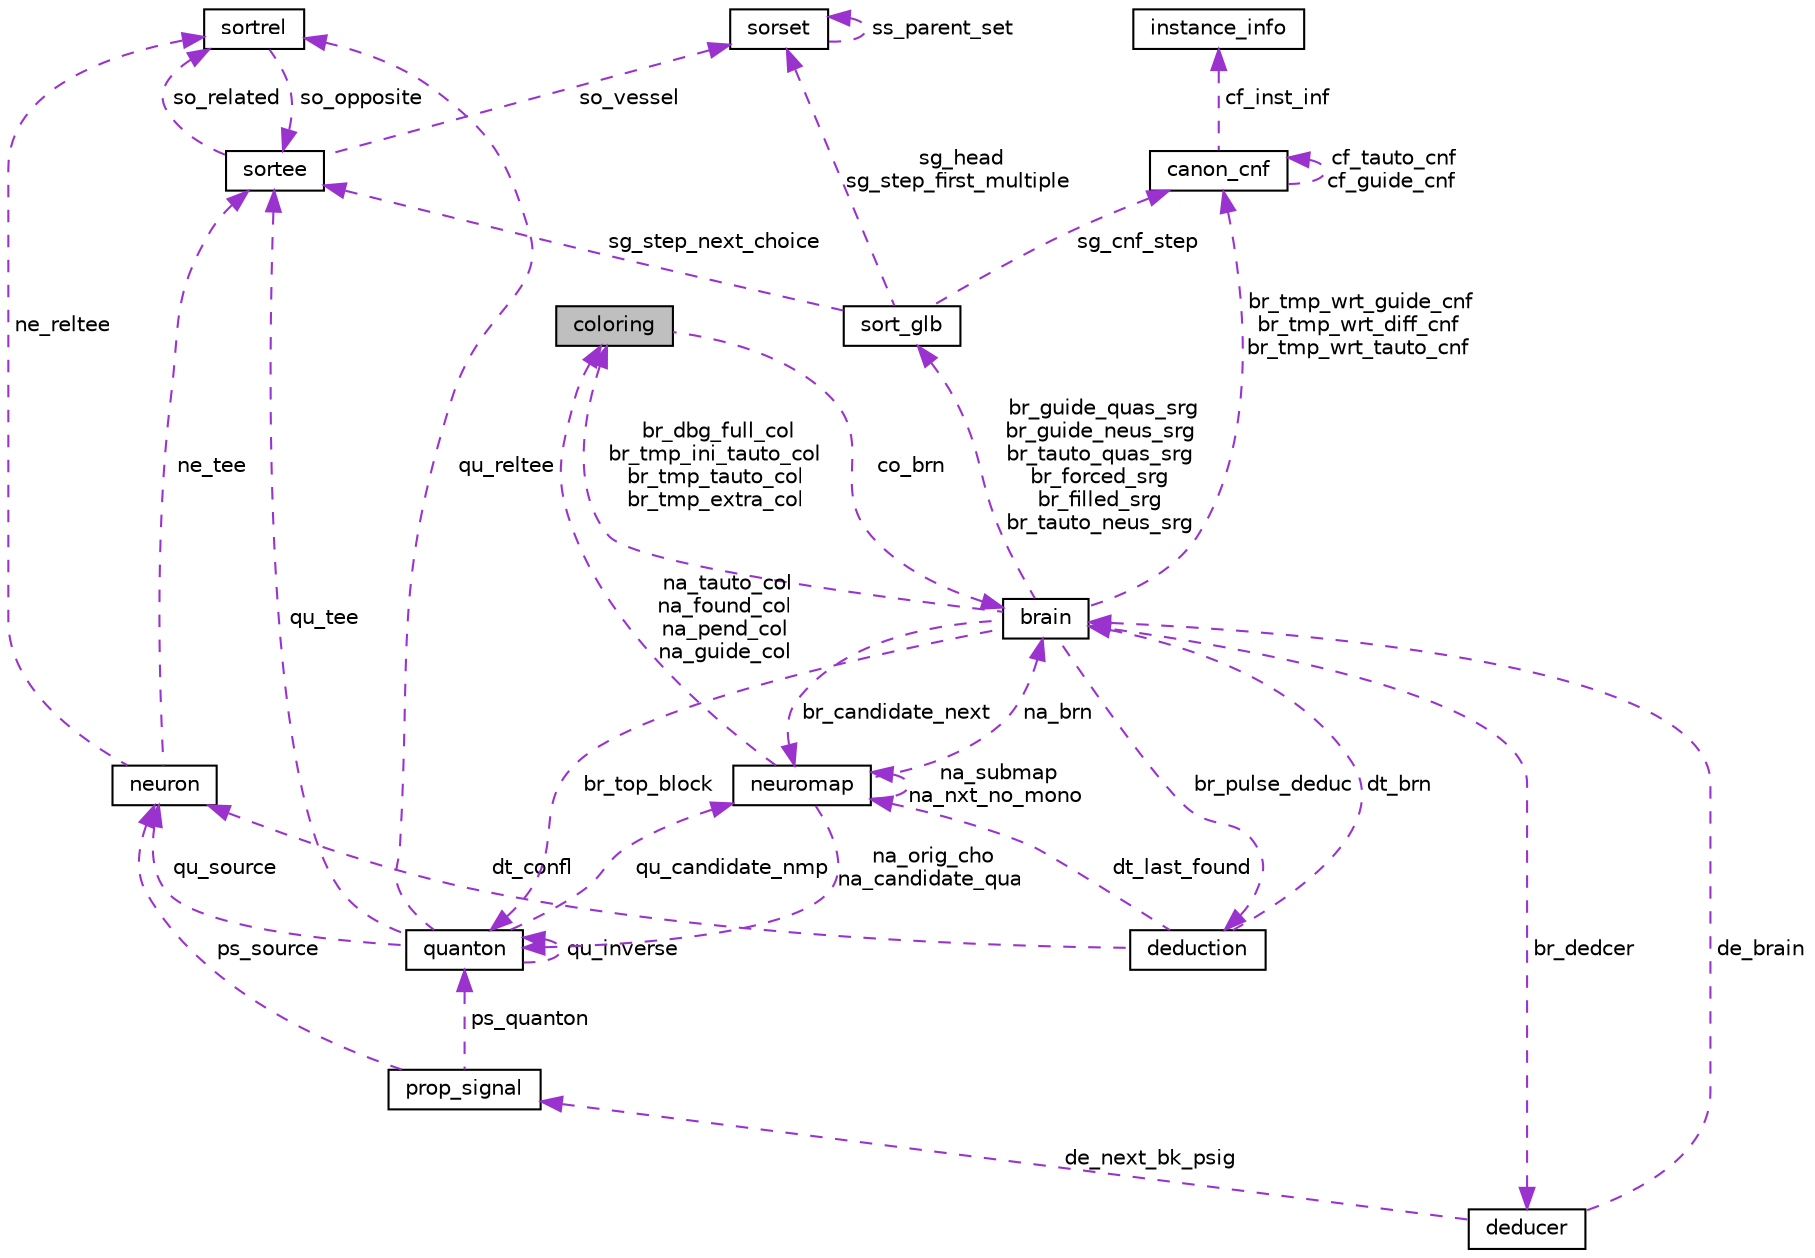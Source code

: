 digraph "coloring"
{
 // INTERACTIVE_SVG=YES
  edge [fontname="Helvetica",fontsize="10",labelfontname="Helvetica",labelfontsize="10"];
  node [fontname="Helvetica",fontsize="10",shape=record];
  Node1 [label="coloring",height=0.2,width=0.4,color="black", fillcolor="grey75", style="filled", fontcolor="black"];
  Node2 -> Node1 [dir="back",color="darkorchid3",fontsize="10",style="dashed",label=" co_brn" ,fontname="Helvetica"];
  Node2 [label="brain",height=0.2,width=0.4,color="black", fillcolor="white", style="filled",URL="$d7/d79/classbrain.html",tooltip="Class that holds all data used to solve a particular CNF instance. "];
  Node3 -> Node2 [dir="back",color="darkorchid3",fontsize="10",style="dashed",label=" br_dedcer" ,fontname="Helvetica"];
  Node3 [label="deducer",height=0.2,width=0.4,color="black", fillcolor="white", style="filled",URL="$d7/d0b/classdeducer.html",tooltip="Class that holds the data used to analyze a conflict. "];
  Node2 -> Node3 [dir="back",color="darkorchid3",fontsize="10",style="dashed",label=" de_brain" ,fontname="Helvetica"];
  Node4 -> Node3 [dir="back",color="darkorchid3",fontsize="10",style="dashed",label=" de_next_bk_psig" ,fontname="Helvetica"];
  Node4 [label="prop_signal",height=0.2,width=0.4,color="black", fillcolor="white", style="filled",URL="$d8/df2/classprop__signal.html",tooltip="Class for representing BCP propagation data. "];
  Node5 -> Node4 [dir="back",color="darkorchid3",fontsize="10",style="dashed",label=" ps_source" ,fontname="Helvetica"];
  Node5 [label="neuron",height=0.2,width=0.4,color="black", fillcolor="white", style="filled",URL="$d9/d00/classneuron.html",tooltip="Class for CNF clause behavior. So there is one neuron per clause. "];
  Node6 -> Node5 [dir="back",color="darkorchid3",fontsize="10",style="dashed",label=" ne_reltee" ,fontname="Helvetica"];
  Node6 [label="sortrel",height=0.2,width=0.4,color="black", fillcolor="white", style="filled",URL="$d6/de7/classsortrel.html",tooltip="A sortrel is a relation between two sortee s. "];
  Node7 -> Node6 [dir="back",color="darkorchid3",fontsize="10",style="dashed",label=" so_opposite" ,fontname="Helvetica"];
  Node7 [label="sortee",height=0.2,width=0.4,color="black", fillcolor="white", style="filled",URL="$d8/d36/classsortee.html",tooltip="Class that is an item to be stabilized. "];
  Node6 -> Node7 [dir="back",color="darkorchid3",fontsize="10",style="dashed",label=" so_related" ,fontname="Helvetica"];
  Node8 -> Node7 [dir="back",color="darkorchid3",fontsize="10",style="dashed",label=" so_vessel" ,fontname="Helvetica"];
  Node8 [label="sorset",height=0.2,width=0.4,color="black", fillcolor="white", style="filled",URL="$d3/d62/classsorset.html",tooltip="A sorset is a group of sortee s. "];
  Node8 -> Node8 [dir="back",color="darkorchid3",fontsize="10",style="dashed",label=" ss_parent_set" ,fontname="Helvetica"];
  Node7 -> Node5 [dir="back",color="darkorchid3",fontsize="10",style="dashed",label=" ne_tee" ,fontname="Helvetica"];
  Node9 -> Node4 [dir="back",color="darkorchid3",fontsize="10",style="dashed",label=" ps_quanton" ,fontname="Helvetica"];
  Node9 [label="quanton",height=0.2,width=0.4,color="black", fillcolor="white", style="filled",URL="$de/df5/classquanton.html",tooltip="Class for CNF variables (each variable has a positon and a negaton). "];
  Node5 -> Node9 [dir="back",color="darkorchid3",fontsize="10",style="dashed",label=" qu_source" ,fontname="Helvetica"];
  Node9 -> Node9 [dir="back",color="darkorchid3",fontsize="10",style="dashed",label=" qu_inverse" ,fontname="Helvetica"];
  Node6 -> Node9 [dir="back",color="darkorchid3",fontsize="10",style="dashed",label=" qu_reltee" ,fontname="Helvetica"];
  Node10 -> Node9 [dir="back",color="darkorchid3",fontsize="10",style="dashed",label=" qu_candidate_nmp" ,fontname="Helvetica"];
  Node10 [label="neuromap",height=0.2,width=0.4,color="black", fillcolor="white", style="filled",URL="$d6/d45/classneuromap.html",tooltip="A neuromap is a CNF sub-formula. "];
  Node2 -> Node10 [dir="back",color="darkorchid3",fontsize="10",style="dashed",label=" na_brn" ,fontname="Helvetica"];
  Node1 -> Node10 [dir="back",color="darkorchid3",fontsize="10",style="dashed",label=" na_tauto_col\nna_found_col\nna_pend_col\nna_guide_col" ,fontname="Helvetica"];
  Node9 -> Node10 [dir="back",color="darkorchid3",fontsize="10",style="dashed",label=" na_orig_cho\nna_candidate_qua" ,fontname="Helvetica"];
  Node10 -> Node10 [dir="back",color="darkorchid3",fontsize="10",style="dashed",label=" na_submap\nna_nxt_no_mono" ,fontname="Helvetica"];
  Node7 -> Node9 [dir="back",color="darkorchid3",fontsize="10",style="dashed",label=" qu_tee" ,fontname="Helvetica"];
  Node1 -> Node2 [dir="back",color="darkorchid3",fontsize="10",style="dashed",label=" br_dbg_full_col\nbr_tmp_ini_tauto_col\nbr_tmp_tauto_col\nbr_tmp_extra_col" ,fontname="Helvetica"];
  Node11 -> Node2 [dir="back",color="darkorchid3",fontsize="10",style="dashed",label=" br_pulse_deduc" ,fontname="Helvetica"];
  Node11 [label="deduction",height=0.2,width=0.4,color="black", fillcolor="white", style="filled",URL="$d3/df3/classdeduction.html",tooltip="Class that holds the result of analyzing (doing resolution) of a conflict. "];
  Node2 -> Node11 [dir="back",color="darkorchid3",fontsize="10",style="dashed",label=" dt_brn" ,fontname="Helvetica"];
  Node5 -> Node11 [dir="back",color="darkorchid3",fontsize="10",style="dashed",label=" dt_confl" ,fontname="Helvetica"];
  Node10 -> Node11 [dir="back",color="darkorchid3",fontsize="10",style="dashed",label=" dt_last_found" ,fontname="Helvetica"];
  Node9 -> Node2 [dir="back",color="darkorchid3",fontsize="10",style="dashed",label=" br_top_block" ,fontname="Helvetica"];
  Node12 -> Node2 [dir="back",color="darkorchid3",fontsize="10",style="dashed",label=" br_guide_quas_srg\nbr_guide_neus_srg\nbr_tauto_quas_srg\nbr_forced_srg\nbr_filled_srg\nbr_tauto_neus_srg" ,fontname="Helvetica"];
  Node12 [label="sort_glb",height=0.2,width=0.4,color="black", fillcolor="white", style="filled",URL="$d7/dec/classsort__glb.html",tooltip="Class that holds all global data used to stabilize a group of items. "];
  Node13 -> Node12 [dir="back",color="darkorchid3",fontsize="10",style="dashed",label=" sg_cnf_step" ,fontname="Helvetica"];
  Node13 [label="canon_cnf",height=0.2,width=0.4,color="black", fillcolor="white", style="filled",URL="$da/deb/classcanon__cnf.html",tooltip="A canon_cnf is a BCFF. An stabilized sub-formula. "];
  Node13 -> Node13 [dir="back",color="darkorchid3",fontsize="10",style="dashed",label=" cf_tauto_cnf\ncf_guide_cnf" ,fontname="Helvetica"];
  Node14 -> Node13 [dir="back",color="darkorchid3",fontsize="10",style="dashed",label=" cf_inst_inf" ,fontname="Helvetica"];
  Node14 [label="instance_info",height=0.2,width=0.4,color="black", fillcolor="white", style="filled",URL="$dc/dd0/classinstance__info.html",tooltip="Class that holds an instance data. "];
  Node8 -> Node12 [dir="back",color="darkorchid3",fontsize="10",style="dashed",label=" sg_head\nsg_step_first_multiple" ,fontname="Helvetica"];
  Node7 -> Node12 [dir="back",color="darkorchid3",fontsize="10",style="dashed",label=" sg_step_next_choice" ,fontname="Helvetica"];
  Node10 -> Node2 [dir="back",color="darkorchid3",fontsize="10",style="dashed",label=" br_candidate_next" ,fontname="Helvetica"];
  Node13 -> Node2 [dir="back",color="darkorchid3",fontsize="10",style="dashed",label=" br_tmp_wrt_guide_cnf\nbr_tmp_wrt_diff_cnf\nbr_tmp_wrt_tauto_cnf" ,fontname="Helvetica"];
}
